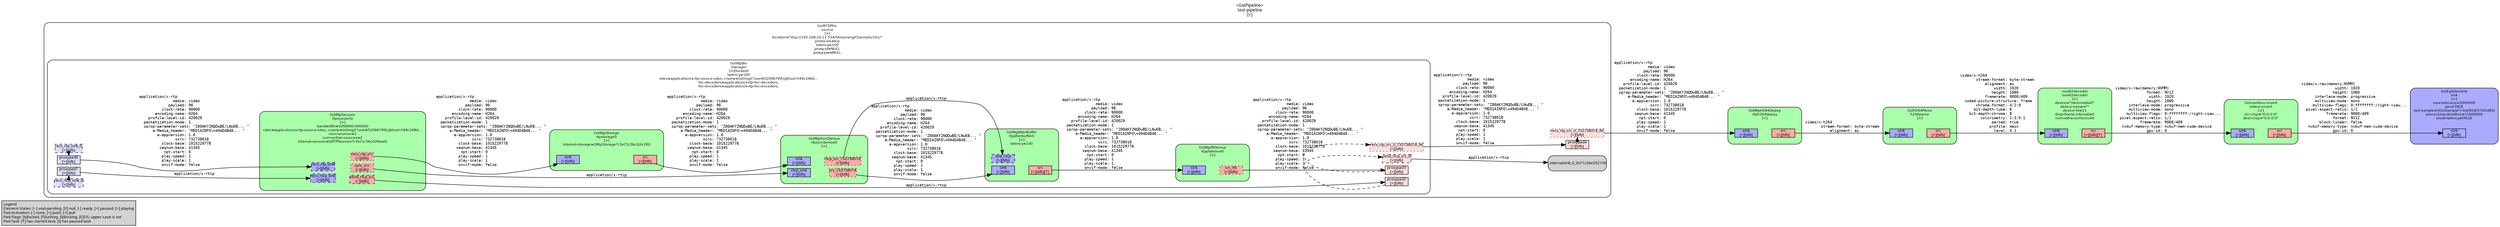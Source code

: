 digraph pipeline {
  rankdir=LR;
  fontname="sans";
  fontsize="10";
  labelloc=t;
  nodesep=.1;
  ranksep=.2;
  label="<GstPipeline>\ntest-pipeline\n[>]";
  node [style="filled,rounded", shape=box, fontsize="9", fontname="sans", margin="0.0,0.0"];
  edge [labelfontsize="6", fontsize="9", fontname="monospace"];
  
  legend [
    pos="0,0!",
    margin="0.05,0.05",
    style="filled",
    label="Legend\lElement-States: [~] void-pending, [0] null, [-] ready, [=] paused, [>] playing\lPad-Activation: [-] none, [>] push, [<] pull\lPad-Flags: [b]locked, [f]lushing, [b]locking, [E]OS; upper-case is set\lPad-Task: [T] has started task, [t] has paused task\l",
  ];
  subgraph cluster_sink_0x640d01425970 {
    fontname="Bitstream Vera Sans";
    fontsize="8";
    style="filled,rounded";
    color=black;
    label="GstEglGlesSink\nsink\n[>]\nmax-lateness=5000000\nqos=TRUE\nlast-sample=((GstSample*) 0x640d01505d80)\nprocessing-deadline=15000000\nshow-latency=FALSE";
    subgraph cluster_sink_0x640d01425970_sink {
      label="";
      style="invis";
      sink_0x640d01425970_sink_0x640d01425ee0 [color=black, fillcolor="#aaaaff", label="sink\n[>][bfb]", height="0.2", style="filled,solid"];
    }

    fillcolor="#aaaaff";
  }

  subgraph cluster_videoconvert_0x640d0141a8d0 {
    fontname="Bitstream Vera Sans";
    fontsize="8";
    style="filled,rounded";
    color=black;
    label="Gstnvvideoconvert\nvideoconvert\n[>]\nsrc-crop=\"0:0:0:0\"\ndest-crop=\"0:0:0:0\"";
    subgraph cluster_videoconvert_0x640d0141a8d0_sink {
      label="";
      style="invis";
      videoconvert_0x640d0141a8d0_sink_0x640d0141adf0 [color=black, fillcolor="#aaaaff", label="sink\n[>][bfb]", height="0.2", style="filled,solid"];
    }

    subgraph cluster_videoconvert_0x640d0141a8d0_src {
      label="";
      style="invis";
      videoconvert_0x640d0141a8d0_src_0x640d0141b0f0 [color=black, fillcolor="#ffaaaa", label="src\n[>][bfb]", height="0.2", style="filled,solid"];
    }

    videoconvert_0x640d0141a8d0_sink_0x640d0141adf0 -> videoconvert_0x640d0141a8d0_src_0x640d0141b0f0 [style="invis"];
    fillcolor="#aaffaa";
  }

  videoconvert_0x640d0141a8d0_src_0x640d0141b0f0 -> sink_0x640d01425970_sink_0x640d01425ee0 [label="video/x-raw(memory:NVMM)\l               width: 1920\l              height: 1080\l      interlace-mode: progressive\l      multiview-mode: mono\l     multiview-flags: 0:ffffffff:/right-view...\l  pixel-aspect-ratio: 1/1\l           framerate: 9000/409\l              format: NV12\l        block-linear: false\l   nvbuf-memory-type: nvbuf-mem-cuda-device\l              gpu-id: 0\l"]
  subgraph cluster_nvv4l2decoder_0x640d0140ec80 {
    fontname="Bitstream Vera Sans";
    fontsize="8";
    style="filled,rounded";
    color=black;
    label="nvv4l2decoder\nnvv4l2decoder\n[>]\ndevice=\"/dev/nvidia0\"\ndevice-name=\"\"\ndevice-fd=11\ndrop-frame-interval=0\nnum-extra-surfaces=0";
    subgraph cluster_nvv4l2decoder_0x640d0140ec80_sink {
      label="";
      style="invis";
      nvv4l2decoder_0x640d0140ec80_sink_0x640d0140f070 [color=black, fillcolor="#aaaaff", label="sink\n[>][bfb]", height="0.2", style="filled,solid"];
    }

    subgraph cluster_nvv4l2decoder_0x640d0140ec80_src {
      label="";
      style="invis";
      nvv4l2decoder_0x640d0140ec80_src_0x640d0140f390 [color=black, fillcolor="#ffaaaa", label="src\n[>][bfb][T]", height="0.2", style="filled,solid"];
    }

    nvv4l2decoder_0x640d0140ec80_sink_0x640d0140f070 -> nvv4l2decoder_0x640d0140ec80_src_0x640d0140f390 [style="invis"];
    fillcolor="#aaffaa";
  }

  nvv4l2decoder_0x640d0140ec80_src_0x640d0140f390 -> videoconvert_0x640d0141a8d0_sink_0x640d0141adf0 [label="video/x-raw(memory:NVMM)\l              format: NV12\l               width: 1920\l              height: 1080\l      interlace-mode: progressive\l      multiview-mode: mono\l     multiview-flags: 0:ffffffff:/right-view...\l  pixel-aspect-ratio: 1/1\l           framerate: 9000/409\l   nvbuf-memory-type: nvbuf-mem-cuda-device\l              gpu-id: 0\l"]
  subgraph cluster_h264parse_0x640d01337470 {
    fontname="Bitstream Vera Sans";
    fontsize="8";
    style="filled,rounded";
    color=black;
    label="GstH264Parse\nh264parse\n[>]";
    subgraph cluster_h264parse_0x640d01337470_sink {
      label="";
      style="invis";
      h264parse_0x640d01337470_sink_0x640d01338320 [color=black, fillcolor="#aaaaff", label="sink\n[>][bfb]", height="0.2", style="filled,solid"];
    }

    subgraph cluster_h264parse_0x640d01337470_src {
      label="";
      style="invis";
      h264parse_0x640d01337470_src_0x640d01338660 [color=black, fillcolor="#ffaaaa", label="src\n[>][bfb]", height="0.2", style="filled,solid"];
    }

    h264parse_0x640d01337470_sink_0x640d01338320 -> h264parse_0x640d01337470_src_0x640d01338660 [style="invis"];
    fillcolor="#aaffaa";
  }

  h264parse_0x640d01337470_src_0x640d01338660 -> nvv4l2decoder_0x640d0140ec80_sink_0x640d0140f070 [label="video/x-h264\l       stream-format: byte-stream\l           alignment: au\l               width: 1920\l              height: 1080\l           framerate: 9000/409\l  coded-picture-structure: frame\l       chroma-format: 4:2:0\l      bit-depth-luma: 8\l    bit-depth-chroma: 8\l         colorimetry: 1:3:5:1\l              parsed: true\l             profile: main\l               level: 4.1\l"]
  subgraph cluster_rtph264depay_0x640d01331210 {
    fontname="Bitstream Vera Sans";
    fontsize="8";
    style="filled,rounded";
    color=black;
    label="GstRtpH264Depay\nrtph264depay\n[>]";
    subgraph cluster_rtph264depay_0x640d01331210_sink {
      label="";
      style="invis";
      rtph264depay_0x640d01331210_sink_0x640d01331540 [color=black, fillcolor="#aaaaff", label="sink\n[>][bfb]", height="0.2", style="filled,solid"];
    }

    subgraph cluster_rtph264depay_0x640d01331210_src {
      label="";
      style="invis";
      rtph264depay_0x640d01331210_src_0x640d01331860 [color=black, fillcolor="#ffaaaa", label="src\n[>][bfb]", height="0.2", style="filled,solid"];
    }

    rtph264depay_0x640d01331210_sink_0x640d01331540 -> rtph264depay_0x640d01331210_src_0x640d01331860 [style="invis"];
    fillcolor="#aaffaa";
  }

  rtph264depay_0x640d01331210_src_0x640d01331860 -> h264parse_0x640d01337470_sink_0x640d01338320 [label="video/x-h264\l       stream-format: byte-stream\l           alignment: au\l"]
  subgraph cluster_source_0x640d01320940 {
    fontname="Bitstream Vera Sans";
    fontsize="8";
    style="filled,rounded";
    color=black;
    label="GstRTSPSrc\nsource\n[>]\nlocation=\"rtsp://192.168.10.11:554/Streaming/Channels/101/\"\nprotocols=tcp\nlatency=100\nproxy-id=NULL\nproxy-pw=NULL";
    subgraph cluster_source_0x640d01320940_src {
      label="";
      style="invis";
      _proxypad4_0x71c59c003250 [color=black, fillcolor="#ffdddd", label="proxypad4\n[>][bfb]", height="0.2", style="filled,solid"];
    _proxypad4_0x71c59c003250 -> source_0x640d01320940_recv_rtp_src_0_732738018_96_0x71c59c002e40 [style=dashed, minlen=0]
      source_0x640d01320940_recv_rtp_src_0_732738018_96_0x71c59c002e40 [color=black, fillcolor="#ffdddd", label="recv_rtp_src_0_732738018_96\n[>][bfb]", height="0.2", style="filled,dotted"];
    }

    fillcolor="#ffffff";
    subgraph cluster_manager_0x71c5bc023810 {
      fontname="Bitstream Vera Sans";
      fontsize="8";
      style="filled,rounded";
      color=black;
      label="GstRtpBin\nmanager\n[>](locked)\nlatency=100\nsdes=application/x-rtp-source-sdes, cname=(string)\\\"user652098799\\\\@host-549c248d…\nfec-decoders=application/x-rtp-fec-decoders;\nfec-encoders=application/x-rtp-fec-encoders;";
      subgraph cluster_manager_0x71c5bc023810_sink {
        label="";
        style="invis";
        _proxypad0_0x71c5bc02fe50 [color=black, fillcolor="#ddddff", label="proxypad0\n[>][bfb]", height="0.2", style="filled,solid"];
      manager_0x71c5bc023810_recv_rtp_sink_0_0x71c5bc02fb80 -> _proxypad0_0x71c5bc02fe50 [style=dashed, minlen=0]
        manager_0x71c5bc023810_recv_rtp_sink_0_0x71c5bc02fb80 [color=black, fillcolor="#ddddff", label="recv_rtp_sink_0\n[>][bfb]", height="0.2", style="filled,dashed"];
        _proxypad1_0x71c5bc031070 [color=black, fillcolor="#ddddff", label="proxypad1\n[>][bfb]", height="0.2", style="filled,solid"];
      manager_0x71c5bc023810_recv_rtcp_sink_0_0x71c5bc030c90 -> _proxypad1_0x71c5bc031070 [style=dashed, minlen=0]
        manager_0x71c5bc023810_recv_rtcp_sink_0_0x71c5bc030c90 [color=black, fillcolor="#ddddff", label="recv_rtcp_sink_0\n[>][bfb]", height="0.2", style="filled,dashed"];
      }

      subgraph cluster_manager_0x71c5bc023810_src {
        label="";
        style="invis";
        _proxypad2_0x71c5bc032e00 [color=black, fillcolor="#ffdddd", label="proxypad2\n[>][bfb]", height="0.2", style="filled,solid"];
      _proxypad2_0x71c5bc032e00 -> manager_0x71c5bc023810_send_rtcp_src_0_0x71c5bc032a20 [style=dashed, minlen=0]
        manager_0x71c5bc023810_send_rtcp_src_0_0x71c5bc032a20 [color=black, fillcolor="#ffdddd", label="send_rtcp_src_0\n[>][bfb]", height="0.2", style="filled,dashed"];
        _proxypad3_0x71c59c002310 [color=black, fillcolor="#ffdddd", label="proxypad3\n[>][bfb]", height="0.2", style="filled,solid"];
      _proxypad3_0x71c59c002310 -> manager_0x71c5bc023810_recv_rtp_src_0_732738018_96_0x71c59c001e90 [style=dashed, minlen=0]
        manager_0x71c5bc023810_recv_rtp_src_0_732738018_96_0x71c59c001e90 [color=black, fillcolor="#ffdddd", label="recv_rtp_src_0_732738018_96\n[>][bfb]", height="0.2", style="filled,dotted"];
      }

      manager_0x71c5bc023810_recv_rtp_sink_0_0x71c5bc02fb80 -> manager_0x71c5bc023810_send_rtcp_src_0_0x71c5bc032a20 [style="invis"];
      fillcolor="#ffffff";
      subgraph cluster_rtpptdemux0_0x71c5bc03b550 {
        fontname="Bitstream Vera Sans";
        fontsize="8";
        style="filled,rounded";
        color=black;
        label="GstRtpPtDemux\nrtpptdemux0\n[>]";
        subgraph cluster_rtpptdemux0_0x71c5bc03b550_sink {
          label="";
          style="invis";
          rtpptdemux0_0x71c5bc03b550_sink_0x71c5bc03b720 [color=black, fillcolor="#aaaaff", label="sink\n[>][bfb]", height="0.2", style="filled,solid"];
        }

        subgraph cluster_rtpptdemux0_0x71c5bc03b550_src {
          label="";
          style="invis";
          rtpptdemux0_0x71c5bc03b550_src_96_0x71c59c0016b0 [color=black, fillcolor="#ffaaaa", label="src_96\n[>][bfb]", height="0.2", style="filled,dotted"];
        }

        rtpptdemux0_0x71c5bc03b550_sink_0x71c5bc03b720 -> rtpptdemux0_0x71c5bc03b550_src_96_0x71c59c0016b0 [style="invis"];
        fillcolor="#aaffaa";
      }

      rtpptdemux0_0x71c5bc03b550_src_96_0x71c59c0016b0 -> _proxypad3_0x71c59c002310 [label="application/x-rtp\l               media: video\l             payload: 96\l          clock-rate: 90000\l       encoding-name: H264\l    profile-level-id: 420029\l  packetization-mode: 1\l  sprop-parameter-sets: \"Z00AKY2NQDwBE/LNwEB... \"\l      a-Media_header: \"MEDIAINFO\\=494D4B48... \"\l        a-appversion: 1.0\l                ssrc: 732738018\l          clock-base: 1015229778\l         seqnum-base: 41345\l           npt-start: 0\l          play-speed: 1\l          play-scale: 1\l          onvif-mode: false\l"]
      subgraph cluster_rtpjitterbuffer0_0x71c5bc037fa0 {
        fontname="Bitstream Vera Sans";
        fontsize="8";
        style="filled,rounded";
        color=black;
        label="GstRtpJitterBuffer\nrtpjitterbuffer0\n[>]\nlatency=100";
        subgraph cluster_rtpjitterbuffer0_0x71c5bc037fa0_sink {
          label="";
          style="invis";
          rtpjitterbuffer0_0x71c5bc037fa0_sink_0x71c5bc039d50 [color=black, fillcolor="#aaaaff", label="sink\n[>][bfb]", height="0.2", style="filled,solid"];
          rtpjitterbuffer0_0x71c5bc037fa0_sink_rtcp_0x71c5bc03c370 [color=black, fillcolor="#aaaaff", label="sink_rtcp\n[>][bfb]", height="0.2", style="filled,dashed"];
        }

        subgraph cluster_rtpjitterbuffer0_0x71c5bc037fa0_src {
          label="";
          style="invis";
          rtpjitterbuffer0_0x71c5bc037fa0_src_0x71c5bc0399a0 [color=black, fillcolor="#ffaaaa", label="src\n[>][bfb][T]", height="0.2", style="filled,solid"];
        }

        rtpjitterbuffer0_0x71c5bc037fa0_sink_0x71c5bc039d50 -> rtpjitterbuffer0_0x71c5bc037fa0_src_0x71c5bc0399a0 [style="invis"];
        fillcolor="#aaffaa";
      }

      rtpjitterbuffer0_0x71c5bc037fa0_src_0x71c5bc0399a0 -> rtpptdemux0_0x71c5bc03b550_sink_0x71c5bc03b720 [label="application/x-rtp\l               media: video\l             payload: 96\l          clock-rate: 90000\l       encoding-name: H264\l    profile-level-id: 420029\l  packetization-mode: 1\l  sprop-parameter-sets: \"Z00AKY2NQDwBE/LNwEB... \"\l      a-Media_header: \"MEDIAINFO\\=494D4B48... \"\l        a-appversion: 1.0\l                ssrc: 732738018\l          clock-base: 1015229778\l         seqnum-base: 41345\l           npt-start: 0\l          play-speed: 1\l          play-scale: 1\l          onvif-mode: false\l"]
      subgraph cluster_rtpstorage0_0x71c5bc02d6d0 {
        fontname="Bitstream Vera Sans";
        fontsize="8";
        style="filled,rounded";
        color=black;
        label="GstRtpStorage\nrtpstorage0\n[>]\ninternal-storage=((RtpStorage*) 0x71c5bc02e1f0)";
        subgraph cluster_rtpstorage0_0x71c5bc02d6d0_sink {
          label="";
          style="invis";
          rtpstorage0_0x71c5bc02d6d0_sink_0x71c5bc02de00 [color=black, fillcolor="#aaaaff", label="sink\n[>][bfb]", height="0.2", style="filled,solid"];
        }

        subgraph cluster_rtpstorage0_0x71c5bc02d6d0_src {
          label="";
          style="invis";
          rtpstorage0_0x71c5bc02d6d0_src_0x71c5bc02da50 [color=black, fillcolor="#ffaaaa", label="src\n[>][bfb]", height="0.2", style="filled,solid"];
        }

        rtpstorage0_0x71c5bc02d6d0_sink_0x71c5bc02de00 -> rtpstorage0_0x71c5bc02d6d0_src_0x71c5bc02da50 [style="invis"];
        fillcolor="#aaffaa";
      }

      rtpstorage0_0x71c5bc02d6d0_src_0x71c5bc02da50 -> rtpssrcdemux0_0x71c5bc02c330_sink_0x71c5bc02c530 [label="application/x-rtp\l               media: video\l             payload: 96\l          clock-rate: 90000\l       encoding-name: H264\l    profile-level-id: 420029\l  packetization-mode: 1\l  sprop-parameter-sets: \"Z00AKY2NQDwBE/LNwEB... \"\l      a-Media_header: \"MEDIAINFO\\=494D4B48... \"\l        a-appversion: 1.0\l                ssrc: 732738018\l          clock-base: 1015229778\l         seqnum-base: 41345\l           npt-start: 0\l          play-speed: 1\l          play-scale: 1\l          onvif-mode: false\l"]
      subgraph cluster_rtpssrcdemux0_0x71c5bc02c330 {
        fontname="Bitstream Vera Sans";
        fontsize="8";
        style="filled,rounded";
        color=black;
        label="GstRtpSsrcDemux\nrtpssrcdemux0\n[>]";
        subgraph cluster_rtpssrcdemux0_0x71c5bc02c330_sink {
          label="";
          style="invis";
          rtpssrcdemux0_0x71c5bc02c330_sink_0x71c5bc02c530 [color=black, fillcolor="#aaaaff", label="sink\n[>][bfb]", height="0.2", style="filled,solid"];
          rtpssrcdemux0_0x71c5bc02c330_rtcp_sink_0x71c5bc02c8b0 [color=black, fillcolor="#aaaaff", label="rtcp_sink\n[>][bfb]", height="0.2", style="filled,solid"];
        }

        subgraph cluster_rtpssrcdemux0_0x71c5bc02c330_src {
          label="";
          style="invis";
          rtpssrcdemux0_0x71c5bc02c330_src_732738018_0x71c5bc035680 [color=black, fillcolor="#ffaaaa", label="src_732738018\n[>][bfb]", height="0.2", style="filled,dotted"];
          rtpssrcdemux0_0x71c5bc02c330_rtcp_src_732738018_0x71c5bc035970 [color=black, fillcolor="#ffaaaa", label="rtcp_src_732738018\n[>][bfb]", height="0.2", style="filled,dotted"];
        }

        rtpssrcdemux0_0x71c5bc02c330_sink_0x71c5bc02c530 -> rtpssrcdemux0_0x71c5bc02c330_src_732738018_0x71c5bc035680 [style="invis"];
        fillcolor="#aaffaa";
      }

      rtpssrcdemux0_0x71c5bc02c330_src_732738018_0x71c5bc035680 -> rtpjitterbuffer0_0x71c5bc037fa0_sink_0x71c5bc039d50 [label="application/x-rtp\l               media: video\l             payload: 96\l          clock-rate: 90000\l       encoding-name: H264\l    profile-level-id: 420029\l  packetization-mode: 1\l  sprop-parameter-sets: \"Z00AKY2NQDwBE/LNwEB... \"\l      a-Media_header: \"MEDIAINFO\\=494D4B48... \"\l        a-appversion: 1.0\l                ssrc: 732738018\l          clock-base: 1015229778\l         seqnum-base: 41345\l           npt-start: 0\l          play-speed: 1\l          play-scale: 1\l          onvif-mode: false\l"]
      rtpssrcdemux0_0x71c5bc02c330_rtcp_src_732738018_0x71c5bc035970 -> rtpjitterbuffer0_0x71c5bc037fa0_sink_rtcp_0x71c5bc03c370 [label="application/x-rtcp\l"]
      subgraph cluster_rtpsession0_0x71c5bc0275f0 {
        fontname="Bitstream Vera Sans";
        fontsize="8";
        style="filled,rounded";
        color=black;
        label="GstRtpSession\nrtpsession0\n[>]\nbandwidth=5000000.000000\nsdes=application/x-rtp-source-sdes, cname=(string)\\\"user652098799\\\\@host-549c248d…\nnum-sources=2\nnum-active-sources=2\ninternal-session=((RTPSession*) 0x71c5bc029aa0)";
        subgraph cluster_rtpsession0_0x71c5bc0275f0_sink {
          label="";
          style="invis";
          rtpsession0_0x71c5bc0275f0_recv_rtp_sink_0x71c5bc02f4b0 [color=black, fillcolor="#aaaaff", label="recv_rtp_sink\n[>][bfb]", height="0.2", style="filled,dashed"];
          rtpsession0_0x71c5bc0275f0_recv_rtcp_sink_0x71c5bc030510 [color=black, fillcolor="#aaaaff", label="recv_rtcp_sink\n[>][bfb]", height="0.2", style="filled,dashed"];
        }

        subgraph cluster_rtpsession0_0x71c5bc0275f0_src {
          label="";
          style="invis";
          rtpsession0_0x71c5bc0275f0_recv_rtp_src_0x71c5bc02f700 [color=black, fillcolor="#ffaaaa", label="recv_rtp_src\n[>][bfb]", height="0.2", style="filled,dotted"];
          rtpsession0_0x71c5bc0275f0_sync_src_0x71c5bc0308c0 [color=black, fillcolor="#ffaaaa", label="sync_src\n[>][bfb]", height="0.2", style="filled,dotted"];
          rtpsession0_0x71c5bc0275f0_send_rtcp_src_0x71c5bc032650 [color=black, fillcolor="#ffaaaa", label="send_rtcp_src\n[>][bfb]", height="0.2", style="filled,dashed"];
        }

        rtpsession0_0x71c5bc0275f0_recv_rtp_sink_0x71c5bc02f4b0 -> rtpsession0_0x71c5bc0275f0_recv_rtp_src_0x71c5bc02f700 [style="invis"];
        fillcolor="#aaffaa";
      }

      _proxypad0_0x71c5bc02fe50 -> rtpsession0_0x71c5bc0275f0_recv_rtp_sink_0x71c5bc02f4b0 [label="application/x-rtp\l               media: video\l             payload: 96\l          clock-rate: 90000\l       encoding-name: H264\l    profile-level-id: 420029\l  packetization-mode: 1\l  sprop-parameter-sets: \"Z00AKY2NQDwBE/LNwEB... \"\l      a-Media_header: \"MEDIAINFO\\=494D4B48... \"\l        a-appversion: 1.0\l                ssrc: 732738018\l          clock-base: 1015229778\l         seqnum-base: 41345\l           npt-start: 0\l          play-speed: 1\l          play-scale: 1\l          onvif-mode: false\l"]
      rtpsession0_0x71c5bc0275f0_recv_rtp_src_0x71c5bc02f700 -> rtpstorage0_0x71c5bc02d6d0_sink_0x71c5bc02de00 [label="application/x-rtp\l               media: video\l             payload: 96\l          clock-rate: 90000\l       encoding-name: H264\l    profile-level-id: 420029\l  packetization-mode: 1\l  sprop-parameter-sets: \"Z00AKY2NQDwBE/LNwEB... \"\l      a-Media_header: \"MEDIAINFO\\=494D4B48... \"\l        a-appversion: 1.0\l                ssrc: 732738018\l          clock-base: 1015229778\l         seqnum-base: 41345\l           npt-start: 0\l          play-speed: 1\l          play-scale: 1\l          onvif-mode: false\l"]
      _proxypad1_0x71c5bc031070 -> rtpsession0_0x71c5bc0275f0_recv_rtcp_sink_0x71c5bc030510 [label="application/x-rtcp\l"]
      rtpsession0_0x71c5bc0275f0_sync_src_0x71c5bc0308c0 -> rtpssrcdemux0_0x71c5bc02c330_rtcp_sink_0x71c5bc02c8b0 [label="application/x-rtcp\l"]
      rtpsession0_0x71c5bc0275f0_send_rtcp_src_0x71c5bc032650 -> _proxypad2_0x71c5bc032e00 [label="application/x-rtcp\l"]
    }

    manager_0x71c5bc023810_send_rtcp_src_0_0x71c5bc032a20 -> _internalsink_0_0x71c5bc032150 [label="application/x-rtcp\l"]
    manager_0x71c5bc023810_recv_rtp_src_0_732738018_96_0x71c59c001e90 -> _proxypad4_0x71c59c003250 [label="application/x-rtp\l               media: video\l             payload: 96\l          clock-rate: 90000\l       encoding-name: H264\l    profile-level-id: 420029\l  packetization-mode: 1\l  sprop-parameter-sets: \"Z00AKY2NQDwBE/LNwEB... \"\l      a-Media_header: \"MEDIAINFO\\=494D4B48... \"\l        a-appversion: 1.0\l                ssrc: 732738018\l          clock-base: 1015229778\l         seqnum-base: 41345\l           npt-start: 0\l          play-speed: 1\l          play-scale: 1\l          onvif-mode: false\l"]
  }

  source_0x640d01320940_recv_rtp_src_0_732738018_96_0x71c59c002e40 -> rtph264depay_0x640d01331210_sink_0x640d01331540 [label="application/x-rtp\l               media: video\l             payload: 96\l          clock-rate: 90000\l       encoding-name: H264\l    profile-level-id: 420029\l  packetization-mode: 1\l  sprop-parameter-sets: \"Z00AKY2NQDwBE/LNwEB... \"\l      a-Media_header: \"MEDIAINFO\\=494D4B48... \"\l        a-appversion: 1.0\l                ssrc: 732738018\l          clock-base: 1015229778\l         seqnum-base: 41345\l           npt-start: 0\l          play-speed: 1\l          play-scale: 1\l          onvif-mode: false\l"]
}
